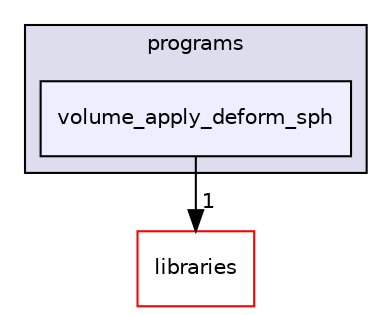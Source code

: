 digraph "xmipp/applications/programs/volume_apply_deform_sph" {
  compound=true
  node [ fontsize="10", fontname="Helvetica"];
  edge [ labelfontsize="10", labelfontname="Helvetica"];
  subgraph clusterdir_592b16dc4070b933e5655da2b0d20bbb {
    graph [ bgcolor="#ddddee", pencolor="black", label="programs" fontname="Helvetica", fontsize="10", URL="dir_592b16dc4070b933e5655da2b0d20bbb.html"]
  dir_4067903878303f85e28f9d6fb59a2f72 [shape=box, label="volume_apply_deform_sph", style="filled", fillcolor="#eeeeff", pencolor="black", URL="dir_4067903878303f85e28f9d6fb59a2f72.html"];
  }
  dir_29dba3f3840f20df3b04d1972e99046b [shape=box label="libraries" fillcolor="white" style="filled" color="red" URL="dir_29dba3f3840f20df3b04d1972e99046b.html"];
  dir_4067903878303f85e28f9d6fb59a2f72->dir_29dba3f3840f20df3b04d1972e99046b [headlabel="1", labeldistance=1.5 headhref="dir_000243_000027.html"];
}
